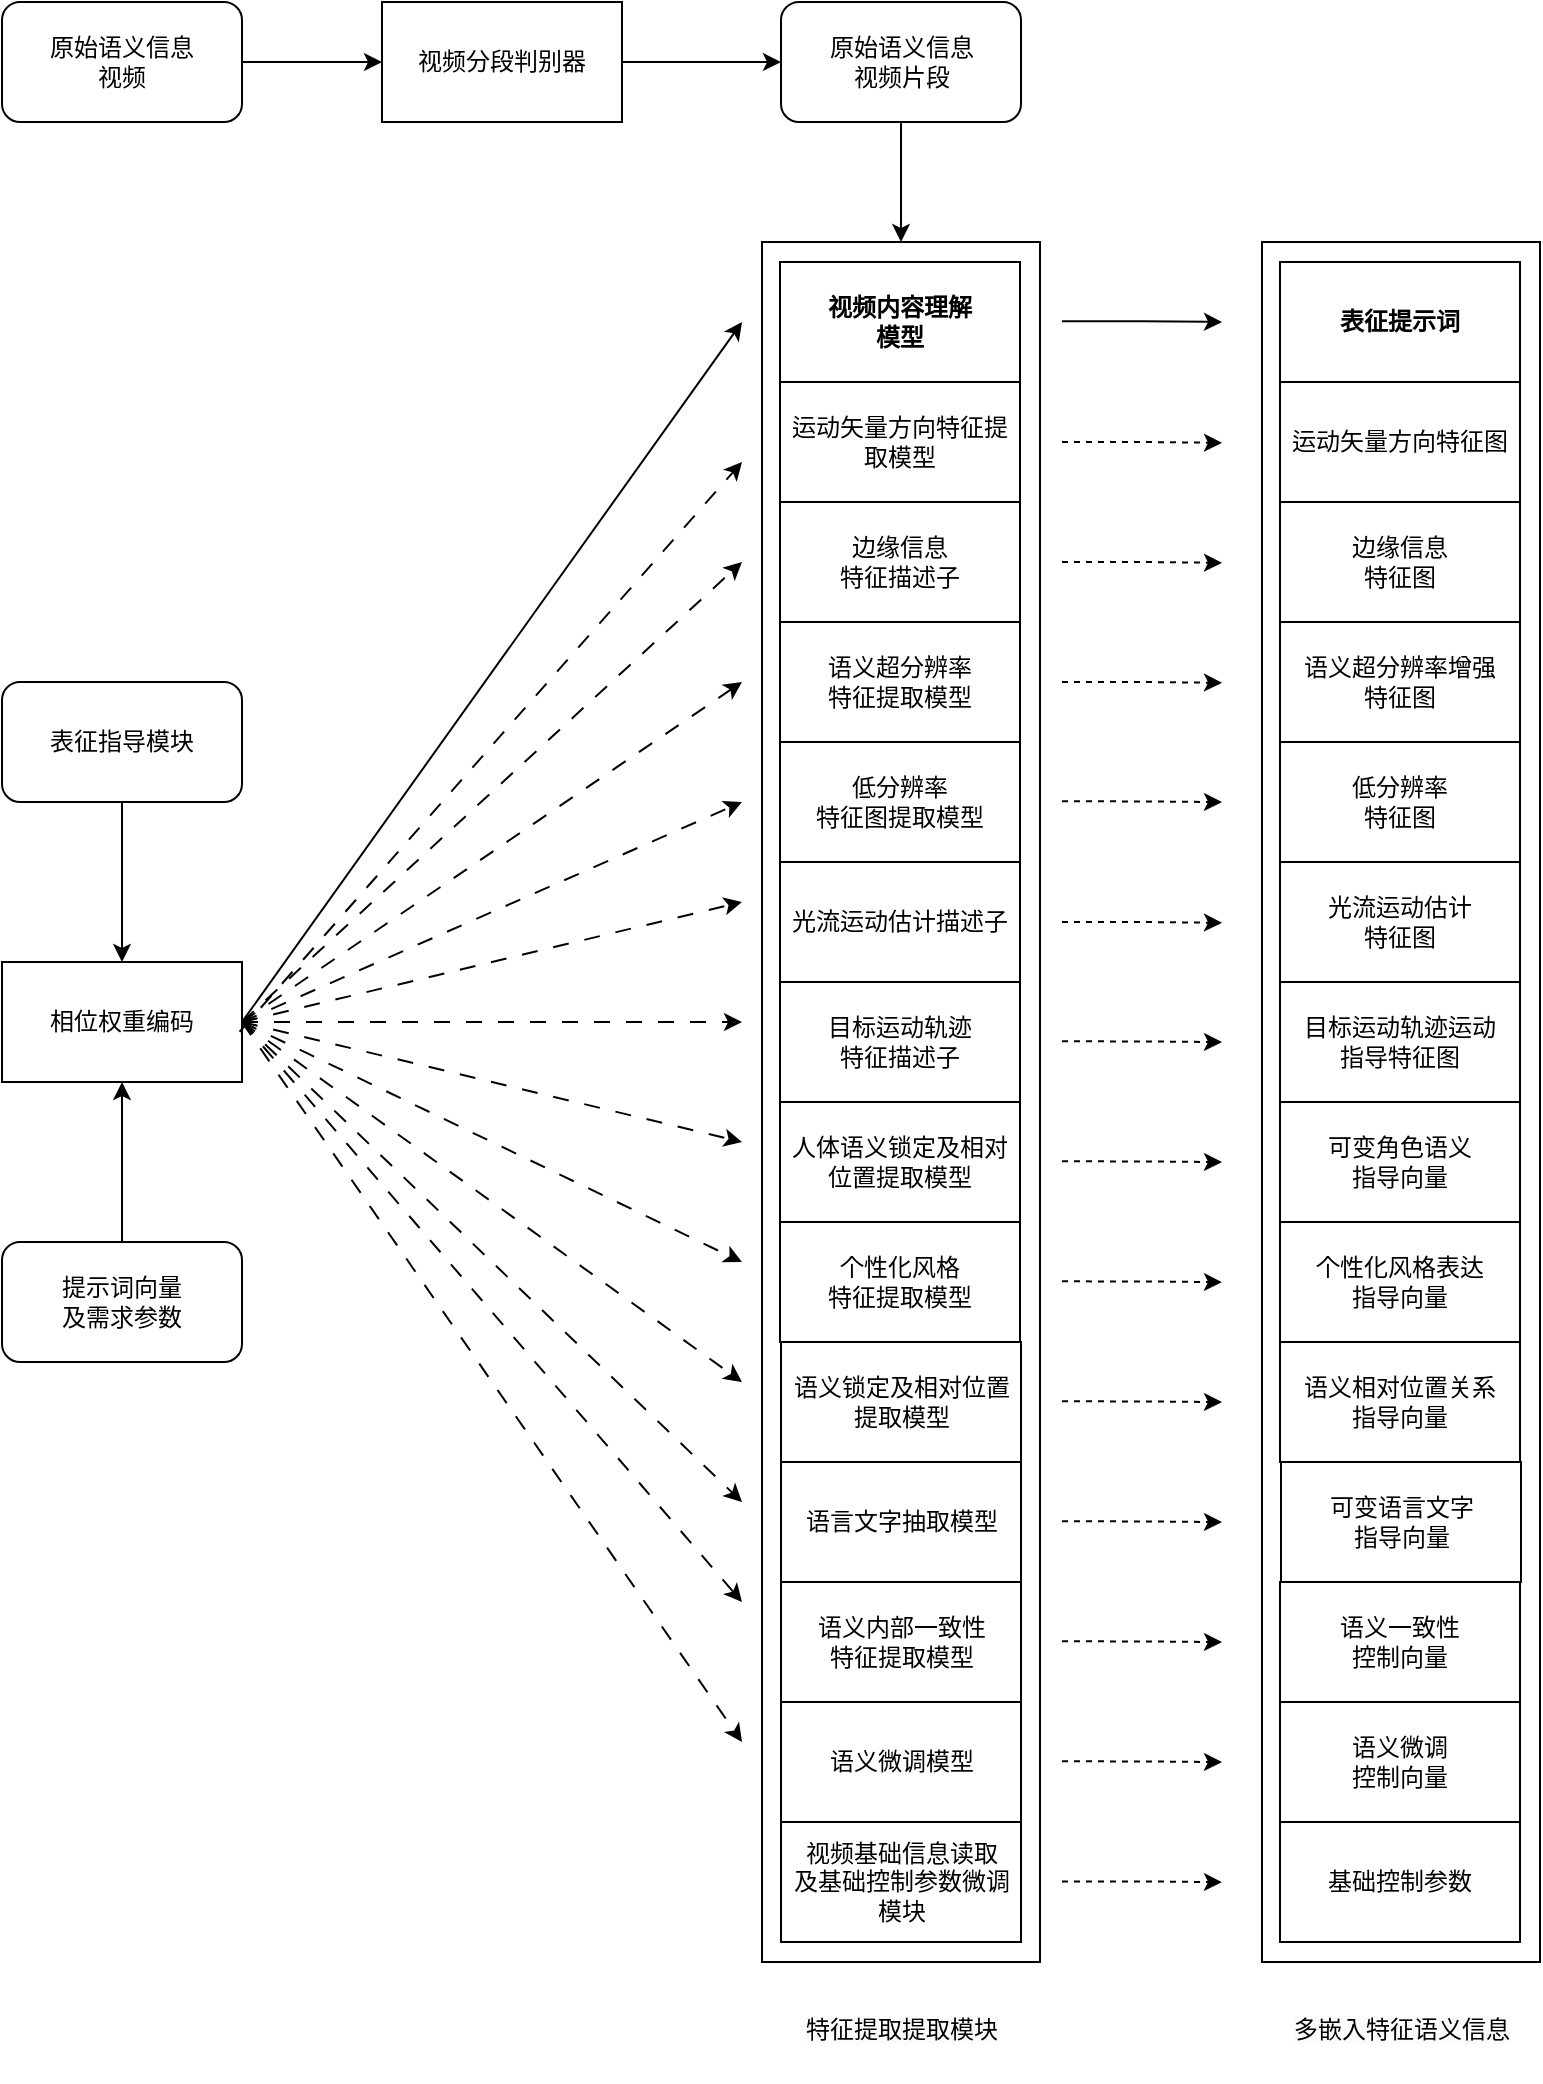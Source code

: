 <mxfile version="24.6.4" type="github">
  <diagram name="第 1 页" id="JpJuvLmKtG-MRXJeiW7m">
    <mxGraphModel dx="815" dy="-375" grid="1" gridSize="10" guides="1" tooltips="1" connect="1" arrows="1" fold="1" page="1" pageScale="1" pageWidth="1169" pageHeight="827" math="0" shadow="0">
      <root>
        <mxCell id="0" />
        <mxCell id="1" parent="0" />
        <mxCell id="MxfFoUVx61xuFkuIelYx-3" value="提示词向量&lt;div&gt;及需求参数&lt;/div&gt;" style="rounded=1;whiteSpace=wrap;html=1;" parent="1" vertex="1">
          <mxGeometry x="540" y="1560" width="120" height="60" as="geometry" />
        </mxCell>
        <mxCell id="tYisujq_Tc-ig6ptFAuq-2" style="edgeStyle=orthogonalEdgeStyle;rounded=0;orthogonalLoop=1;jettySize=auto;html=1;entryX=0.5;entryY=0;entryDx=0;entryDy=0;" parent="1" source="MxfFoUVx61xuFkuIelYx-4" target="MxfFoUVx61xuFkuIelYx-40" edge="1">
          <mxGeometry relative="1" as="geometry" />
        </mxCell>
        <mxCell id="MxfFoUVx61xuFkuIelYx-4" value="原始语义信息&lt;br&gt;视频片段" style="rounded=1;whiteSpace=wrap;html=1;" parent="1" vertex="1">
          <mxGeometry x="929.5" y="940" width="120" height="60" as="geometry" />
        </mxCell>
        <mxCell id="tYisujq_Tc-ig6ptFAuq-1" style="edgeStyle=orthogonalEdgeStyle;rounded=0;orthogonalLoop=1;jettySize=auto;html=1;entryX=0.5;entryY=0;entryDx=0;entryDy=0;" parent="1" source="MxfFoUVx61xuFkuIelYx-5" target="MxfFoUVx61xuFkuIelYx-7" edge="1">
          <mxGeometry relative="1" as="geometry" />
        </mxCell>
        <mxCell id="MxfFoUVx61xuFkuIelYx-5" value="表征指导模块" style="rounded=1;whiteSpace=wrap;html=1;" parent="1" vertex="1">
          <mxGeometry x="540" y="1280" width="120" height="60" as="geometry" />
        </mxCell>
        <mxCell id="MxfFoUVx61xuFkuIelYx-7" value="相位权重编码" style="rounded=0;whiteSpace=wrap;html=1;" parent="1" vertex="1">
          <mxGeometry x="540" y="1420" width="120" height="60" as="geometry" />
        </mxCell>
        <mxCell id="MxfFoUVx61xuFkuIelYx-16" value="" style="rounded=0;whiteSpace=wrap;html=1;" parent="1" vertex="1">
          <mxGeometry x="1170" y="1060" width="139" height="860" as="geometry" />
        </mxCell>
        <mxCell id="MxfFoUVx61xuFkuIelYx-22" value="&lt;span style=&quot;color: rgb(0, 0, 0); font-family: Helvetica; font-size: 12px; font-style: normal; font-variant-ligatures: normal; font-variant-caps: normal; font-weight: 400; letter-spacing: normal; orphans: 2; text-align: center; text-indent: 0px; text-transform: none; widows: 2; word-spacing: 0px; -webkit-text-stroke-width: 0px; white-space: normal; background-color: rgb(251, 251, 251); text-decoration-thickness: initial; text-decoration-style: initial; text-decoration-color: initial; display: inline !important; float: none;&quot;&gt;特征提取提取模块&lt;/span&gt;" style="text;whiteSpace=wrap;html=1;" parent="1" vertex="1">
          <mxGeometry x="939.5" y="1940" width="110" height="40" as="geometry" />
        </mxCell>
        <mxCell id="MxfFoUVx61xuFkuIelYx-27" value="边缘信息&lt;div&gt;特征图&lt;/div&gt;" style="rounded=0;whiteSpace=wrap;html=1;" parent="1" vertex="1">
          <mxGeometry x="1179" y="1190" width="120" height="60" as="geometry" />
        </mxCell>
        <mxCell id="MxfFoUVx61xuFkuIelYx-28" value="&lt;b&gt;表征提示词&lt;/b&gt;" style="rounded=0;whiteSpace=wrap;html=1;" parent="1" vertex="1">
          <mxGeometry x="1179" y="1070" width="120" height="60" as="geometry" />
        </mxCell>
        <mxCell id="MxfFoUVx61xuFkuIelYx-29" value="目标运动轨迹运动&lt;div&gt;指导特征图&lt;/div&gt;" style="rounded=0;whiteSpace=wrap;html=1;" parent="1" vertex="1">
          <mxGeometry x="1179" y="1430" width="120" height="60" as="geometry" />
        </mxCell>
        <mxCell id="MxfFoUVx61xuFkuIelYx-31" value="语义超分辨率增强&lt;div&gt;特征图&lt;/div&gt;" style="rounded=0;whiteSpace=wrap;html=1;" parent="1" vertex="1">
          <mxGeometry x="1179" y="1250" width="120" height="60" as="geometry" />
        </mxCell>
        <mxCell id="MxfFoUVx61xuFkuIelYx-32" value="可变语言文字&lt;div&gt;指导向量&lt;/div&gt;" style="rounded=0;whiteSpace=wrap;html=1;" parent="1" vertex="1">
          <mxGeometry x="1179.5" y="1670" width="120" height="60" as="geometry" />
        </mxCell>
        <mxCell id="MxfFoUVx61xuFkuIelYx-33" value="&lt;div&gt;可变角色语义&lt;/div&gt;&lt;div&gt;指导向量&lt;/div&gt;" style="rounded=0;whiteSpace=wrap;html=1;" parent="1" vertex="1">
          <mxGeometry x="1179" y="1490" width="120" height="60" as="geometry" />
        </mxCell>
        <mxCell id="MxfFoUVx61xuFkuIelYx-34" value="&lt;div&gt;个性化风格表达&lt;/div&gt;&lt;div&gt;指导向量&lt;/div&gt;" style="rounded=0;whiteSpace=wrap;html=1;" parent="1" vertex="1">
          <mxGeometry x="1179" y="1550" width="120" height="60" as="geometry" />
        </mxCell>
        <mxCell id="MxfFoUVx61xuFkuIelYx-35" value="&lt;div&gt;低分辨率&lt;/div&gt;&lt;div&gt;特征图&lt;/div&gt;" style="rounded=0;whiteSpace=wrap;html=1;" parent="1" vertex="1">
          <mxGeometry x="1179" y="1310" width="120" height="60" as="geometry" />
        </mxCell>
        <mxCell id="MxfFoUVx61xuFkuIelYx-36" value="运动矢量方向特征图" style="rounded=0;whiteSpace=wrap;html=1;" parent="1" vertex="1">
          <mxGeometry x="1179" y="1130" width="120" height="60" as="geometry" />
        </mxCell>
        <mxCell id="MxfFoUVx61xuFkuIelYx-37" value="&lt;div&gt;光流运动估计&lt;/div&gt;&lt;div&gt;特征图&lt;/div&gt;" style="rounded=0;whiteSpace=wrap;html=1;" parent="1" vertex="1">
          <mxGeometry x="1179" y="1370" width="120" height="60" as="geometry" />
        </mxCell>
        <mxCell id="MxfFoUVx61xuFkuIelYx-38" value="&lt;div&gt;语义一致性&lt;/div&gt;&lt;div&gt;控制向量&lt;/div&gt;" style="rounded=0;whiteSpace=wrap;html=1;" parent="1" vertex="1">
          <mxGeometry x="1179" y="1730" width="120" height="60" as="geometry" />
        </mxCell>
        <mxCell id="MxfFoUVx61xuFkuIelYx-39" value="&lt;div&gt;基础控制参数&lt;/div&gt;" style="rounded=0;whiteSpace=wrap;html=1;" parent="1" vertex="1">
          <mxGeometry x="1179" y="1850" width="120" height="60" as="geometry" />
        </mxCell>
        <mxCell id="MxfFoUVx61xuFkuIelYx-40" value="" style="rounded=0;whiteSpace=wrap;html=1;" parent="1" vertex="1">
          <mxGeometry x="920" y="1060" width="139" height="860" as="geometry" />
        </mxCell>
        <mxCell id="MxfFoUVx61xuFkuIelYx-41" value="边缘信息&lt;div&gt;特征描述子&lt;/div&gt;" style="rounded=0;whiteSpace=wrap;html=1;" parent="1" vertex="1">
          <mxGeometry x="929" y="1190" width="120" height="60" as="geometry" />
        </mxCell>
        <mxCell id="MxfFoUVx61xuFkuIelYx-55" style="edgeStyle=orthogonalEdgeStyle;rounded=0;orthogonalLoop=1;jettySize=auto;html=1;" parent="1" edge="1">
          <mxGeometry relative="1" as="geometry">
            <mxPoint x="1150" y="1100" as="targetPoint" />
            <mxPoint x="1070" y="1099.61" as="sourcePoint" />
            <Array as="points">
              <mxPoint x="1110" y="1099.61" />
              <mxPoint x="1110" y="1099.61" />
            </Array>
          </mxGeometry>
        </mxCell>
        <mxCell id="MxfFoUVx61xuFkuIelYx-42" value="&lt;b&gt;视频内容理解&lt;/b&gt;&lt;div&gt;&lt;b&gt;模型&lt;/b&gt;&lt;/div&gt;" style="rounded=0;whiteSpace=wrap;html=1;" parent="1" vertex="1">
          <mxGeometry x="929" y="1070" width="120" height="60" as="geometry" />
        </mxCell>
        <mxCell id="MxfFoUVx61xuFkuIelYx-43" value="目标运动轨迹&lt;div&gt;特征描述子&lt;/div&gt;" style="rounded=0;whiteSpace=wrap;html=1;" parent="1" vertex="1">
          <mxGeometry x="929" y="1430" width="120" height="60" as="geometry" />
        </mxCell>
        <mxCell id="MxfFoUVx61xuFkuIelYx-44" value="语义锁定及相对位置提取模型" style="rounded=0;whiteSpace=wrap;html=1;" parent="1" vertex="1">
          <mxGeometry x="929.5" y="1610" width="120" height="60" as="geometry" />
        </mxCell>
        <mxCell id="MxfFoUVx61xuFkuIelYx-45" value="语义超分辨率&lt;div&gt;特征提取模型&lt;/div&gt;" style="rounded=0;whiteSpace=wrap;html=1;" parent="1" vertex="1">
          <mxGeometry x="929" y="1250" width="120" height="60" as="geometry" />
        </mxCell>
        <mxCell id="MxfFoUVx61xuFkuIelYx-46" value="语言文字抽取&lt;span style=&quot;background-color: initial;&quot;&gt;模型&lt;/span&gt;" style="rounded=0;whiteSpace=wrap;html=1;" parent="1" vertex="1">
          <mxGeometry x="929.5" y="1670" width="120" height="60" as="geometry" />
        </mxCell>
        <mxCell id="MxfFoUVx61xuFkuIelYx-47" value="&lt;div&gt;人体语义锁定及相对位置提取模型&lt;/div&gt;" style="rounded=0;whiteSpace=wrap;html=1;" parent="1" vertex="1">
          <mxGeometry x="929" y="1490" width="120" height="60" as="geometry" />
        </mxCell>
        <mxCell id="MxfFoUVx61xuFkuIelYx-48" value="&lt;div&gt;个性化风格&lt;/div&gt;&lt;div&gt;特征提取模型&lt;/div&gt;" style="rounded=0;whiteSpace=wrap;html=1;" parent="1" vertex="1">
          <mxGeometry x="929" y="1550" width="120" height="60" as="geometry" />
        </mxCell>
        <mxCell id="MxfFoUVx61xuFkuIelYx-49" value="&lt;div&gt;低分辨率&lt;/div&gt;&lt;div&gt;特征图提取模型&lt;/div&gt;" style="rounded=0;whiteSpace=wrap;html=1;" parent="1" vertex="1">
          <mxGeometry x="929" y="1310" width="120" height="60" as="geometry" />
        </mxCell>
        <mxCell id="MxfFoUVx61xuFkuIelYx-50" value="运动矢量方向特征提取模型" style="rounded=0;whiteSpace=wrap;html=1;" parent="1" vertex="1">
          <mxGeometry x="929" y="1130" width="120" height="60" as="geometry" />
        </mxCell>
        <mxCell id="MxfFoUVx61xuFkuIelYx-51" value="&lt;div&gt;光流运动估计描述子&lt;/div&gt;" style="rounded=0;whiteSpace=wrap;html=1;" parent="1" vertex="1">
          <mxGeometry x="929" y="1370" width="120" height="60" as="geometry" />
        </mxCell>
        <mxCell id="MxfFoUVx61xuFkuIelYx-52" value="&lt;div&gt;语义内部一致性&lt;/div&gt;&lt;div&gt;特征&lt;span style=&quot;background-color: initial;&quot;&gt;提取模型&lt;/span&gt;&lt;/div&gt;" style="rounded=0;whiteSpace=wrap;html=1;" parent="1" vertex="1">
          <mxGeometry x="929.5" y="1730" width="120" height="60" as="geometry" />
        </mxCell>
        <mxCell id="MxfFoUVx61xuFkuIelYx-53" value="&lt;div&gt;视频基础信息读取&lt;/div&gt;&lt;div&gt;及基础控制参数微调模块&lt;/div&gt;" style="rounded=0;whiteSpace=wrap;html=1;" parent="1" vertex="1">
          <mxGeometry x="929.5" y="1850" width="120" height="60" as="geometry" />
        </mxCell>
        <mxCell id="MxfFoUVx61xuFkuIelYx-54" value="&lt;span style=&quot;color: rgb(0, 0, 0); font-family: Helvetica; font-size: 12px; font-style: normal; font-variant-ligatures: normal; font-variant-caps: normal; font-weight: 400; letter-spacing: normal; orphans: 2; text-align: center; text-indent: 0px; text-transform: none; widows: 2; word-spacing: 0px; -webkit-text-stroke-width: 0px; white-space: normal; background-color: rgb(251, 251, 251); text-decoration-thickness: initial; text-decoration-style: initial; text-decoration-color: initial; display: inline !important; float: none;&quot;&gt;多嵌入特征语义信息&lt;/span&gt;" style="text;whiteSpace=wrap;html=1;" parent="1" vertex="1">
          <mxGeometry x="1183.5" y="1940" width="111" height="40" as="geometry" />
        </mxCell>
        <mxCell id="MxfFoUVx61xuFkuIelYx-57" value="" style="endArrow=classic;html=1;rounded=0;exitX=1;exitY=0.5;exitDx=0;exitDy=0;" parent="1" source="MxfFoUVx61xuFkuIelYx-7" edge="1">
          <mxGeometry width="50" height="50" relative="1" as="geometry">
            <mxPoint x="850" y="1160" as="sourcePoint" />
            <mxPoint x="910" y="1100" as="targetPoint" />
          </mxGeometry>
        </mxCell>
        <mxCell id="MxfFoUVx61xuFkuIelYx-59" value="" style="endArrow=classic;html=1;rounded=0;dashed=1;dashPattern=8 8;exitX=0.99;exitY=0.581;exitDx=0;exitDy=0;exitPerimeter=0;" parent="1" source="MxfFoUVx61xuFkuIelYx-7" edge="1">
          <mxGeometry width="50" height="50" relative="1" as="geometry">
            <mxPoint x="790" y="1450" as="sourcePoint" />
            <mxPoint x="910" y="1170" as="targetPoint" />
          </mxGeometry>
        </mxCell>
        <mxCell id="MxfFoUVx61xuFkuIelYx-60" value="" style="endArrow=classic;html=1;rounded=0;dashed=1;dashPattern=8 8;exitX=1;exitY=0.5;exitDx=0;exitDy=0;" parent="1" source="MxfFoUVx61xuFkuIelYx-7" edge="1">
          <mxGeometry width="50" height="50" relative="1" as="geometry">
            <mxPoint x="790" y="1450" as="sourcePoint" />
            <mxPoint x="910" y="1220" as="targetPoint" />
          </mxGeometry>
        </mxCell>
        <mxCell id="MxfFoUVx61xuFkuIelYx-61" value="" style="endArrow=classic;html=1;rounded=0;dashed=1;dashPattern=8 8;exitX=1;exitY=0.5;exitDx=0;exitDy=0;" parent="1" source="MxfFoUVx61xuFkuIelYx-7" edge="1">
          <mxGeometry width="50" height="50" relative="1" as="geometry">
            <mxPoint x="790" y="1450" as="sourcePoint" />
            <mxPoint x="910" y="1280" as="targetPoint" />
          </mxGeometry>
        </mxCell>
        <mxCell id="MxfFoUVx61xuFkuIelYx-62" value="" style="endArrow=classic;html=1;rounded=0;dashed=1;dashPattern=8 8;exitX=1;exitY=0.5;exitDx=0;exitDy=0;" parent="1" source="MxfFoUVx61xuFkuIelYx-7" edge="1">
          <mxGeometry width="50" height="50" relative="1" as="geometry">
            <mxPoint x="790" y="1450" as="sourcePoint" />
            <mxPoint x="910" y="1340" as="targetPoint" />
          </mxGeometry>
        </mxCell>
        <mxCell id="MxfFoUVx61xuFkuIelYx-63" value="" style="endArrow=classic;html=1;rounded=0;dashed=1;dashPattern=8 8;exitX=1;exitY=0.5;exitDx=0;exitDy=0;" parent="1" source="MxfFoUVx61xuFkuIelYx-7" edge="1">
          <mxGeometry width="50" height="50" relative="1" as="geometry">
            <mxPoint x="790" y="1450" as="sourcePoint" />
            <mxPoint x="910" y="1390" as="targetPoint" />
          </mxGeometry>
        </mxCell>
        <mxCell id="MxfFoUVx61xuFkuIelYx-64" value="" style="endArrow=classic;html=1;rounded=0;dashed=1;dashPattern=8 8;exitX=1;exitY=0.5;exitDx=0;exitDy=0;" parent="1" source="MxfFoUVx61xuFkuIelYx-7" edge="1">
          <mxGeometry width="50" height="50" relative="1" as="geometry">
            <mxPoint x="790" y="1450" as="sourcePoint" />
            <mxPoint x="910" y="1450" as="targetPoint" />
          </mxGeometry>
        </mxCell>
        <mxCell id="MxfFoUVx61xuFkuIelYx-65" value="" style="endArrow=classic;html=1;rounded=0;dashed=1;dashPattern=8 8;exitX=1;exitY=0.5;exitDx=0;exitDy=0;" parent="1" source="MxfFoUVx61xuFkuIelYx-7" edge="1">
          <mxGeometry width="50" height="50" relative="1" as="geometry">
            <mxPoint x="790" y="1790" as="sourcePoint" />
            <mxPoint x="910" y="1510" as="targetPoint" />
          </mxGeometry>
        </mxCell>
        <mxCell id="MxfFoUVx61xuFkuIelYx-66" value="" style="endArrow=classic;html=1;rounded=0;dashed=1;dashPattern=8 8;exitX=1;exitY=0.5;exitDx=0;exitDy=0;" parent="1" source="MxfFoUVx61xuFkuIelYx-7" edge="1">
          <mxGeometry width="50" height="50" relative="1" as="geometry">
            <mxPoint x="790" y="1850" as="sourcePoint" />
            <mxPoint x="910" y="1570" as="targetPoint" />
          </mxGeometry>
        </mxCell>
        <mxCell id="MxfFoUVx61xuFkuIelYx-67" value="" style="endArrow=classic;html=1;rounded=0;dashed=1;dashPattern=8 8;exitX=1;exitY=0.5;exitDx=0;exitDy=0;" parent="1" source="MxfFoUVx61xuFkuIelYx-7" edge="1">
          <mxGeometry width="50" height="50" relative="1" as="geometry">
            <mxPoint x="790" y="1910" as="sourcePoint" />
            <mxPoint x="910" y="1630" as="targetPoint" />
          </mxGeometry>
        </mxCell>
        <mxCell id="MxfFoUVx61xuFkuIelYx-68" value="" style="endArrow=classic;html=1;rounded=0;dashed=1;dashPattern=8 8;exitX=1;exitY=0.5;exitDx=0;exitDy=0;" parent="1" source="MxfFoUVx61xuFkuIelYx-7" edge="1">
          <mxGeometry width="50" height="50" relative="1" as="geometry">
            <mxPoint x="790" y="1550" as="sourcePoint" />
            <mxPoint x="910" y="1690" as="targetPoint" />
          </mxGeometry>
        </mxCell>
        <mxCell id="MxfFoUVx61xuFkuIelYx-69" value="" style="endArrow=classic;html=1;rounded=0;dashed=1;dashPattern=8 8;exitX=1;exitY=0.5;exitDx=0;exitDy=0;" parent="1" source="MxfFoUVx61xuFkuIelYx-7" edge="1">
          <mxGeometry width="50" height="50" relative="1" as="geometry">
            <mxPoint x="800" y="1610" as="sourcePoint" />
            <mxPoint x="910" y="1740" as="targetPoint" />
          </mxGeometry>
        </mxCell>
        <mxCell id="MxfFoUVx61xuFkuIelYx-70" value="" style="endArrow=classic;html=1;rounded=0;dashed=1;dashPattern=8 8;exitX=1;exitY=0.5;exitDx=0;exitDy=0;" parent="1" source="MxfFoUVx61xuFkuIelYx-7" edge="1">
          <mxGeometry width="50" height="50" relative="1" as="geometry">
            <mxPoint x="790" y="1640" as="sourcePoint" />
            <mxPoint x="910" y="1810" as="targetPoint" />
          </mxGeometry>
        </mxCell>
        <mxCell id="MxfFoUVx61xuFkuIelYx-71" style="edgeStyle=orthogonalEdgeStyle;rounded=0;orthogonalLoop=1;jettySize=auto;html=1;dashed=1;" parent="1" edge="1">
          <mxGeometry relative="1" as="geometry">
            <mxPoint x="1150" y="1160.43" as="targetPoint" />
            <mxPoint x="1070" y="1160.04" as="sourcePoint" />
            <Array as="points">
              <mxPoint x="1110" y="1160.04" />
              <mxPoint x="1110" y="1160.04" />
            </Array>
          </mxGeometry>
        </mxCell>
        <mxCell id="MxfFoUVx61xuFkuIelYx-72" style="edgeStyle=orthogonalEdgeStyle;rounded=0;orthogonalLoop=1;jettySize=auto;html=1;dashed=1;" parent="1" edge="1">
          <mxGeometry relative="1" as="geometry">
            <mxPoint x="1150" y="1220.43" as="targetPoint" />
            <mxPoint x="1070" y="1220.04" as="sourcePoint" />
            <Array as="points">
              <mxPoint x="1110" y="1220.04" />
              <mxPoint x="1110" y="1220.04" />
            </Array>
          </mxGeometry>
        </mxCell>
        <mxCell id="MxfFoUVx61xuFkuIelYx-73" style="edgeStyle=orthogonalEdgeStyle;rounded=0;orthogonalLoop=1;jettySize=auto;html=1;dashed=1;" parent="1" edge="1">
          <mxGeometry relative="1" as="geometry">
            <mxPoint x="1150" y="1280.39" as="targetPoint" />
            <mxPoint x="1070" y="1280" as="sourcePoint" />
            <Array as="points">
              <mxPoint x="1110" y="1280" />
              <mxPoint x="1110" y="1280" />
            </Array>
          </mxGeometry>
        </mxCell>
        <mxCell id="MxfFoUVx61xuFkuIelYx-74" style="edgeStyle=orthogonalEdgeStyle;rounded=0;orthogonalLoop=1;jettySize=auto;html=1;dashed=1;" parent="1" edge="1">
          <mxGeometry relative="1" as="geometry">
            <mxPoint x="1150" y="1340.05" as="targetPoint" />
            <mxPoint x="1070" y="1339.66" as="sourcePoint" />
            <Array as="points">
              <mxPoint x="1110" y="1339.66" />
              <mxPoint x="1110" y="1339.66" />
            </Array>
          </mxGeometry>
        </mxCell>
        <mxCell id="MxfFoUVx61xuFkuIelYx-75" style="edgeStyle=orthogonalEdgeStyle;rounded=0;orthogonalLoop=1;jettySize=auto;html=1;dashed=1;" parent="1" edge="1">
          <mxGeometry relative="1" as="geometry">
            <mxPoint x="1150" y="1400.39" as="targetPoint" />
            <mxPoint x="1070" y="1400" as="sourcePoint" />
            <Array as="points">
              <mxPoint x="1110" y="1400" />
              <mxPoint x="1110" y="1400" />
            </Array>
          </mxGeometry>
        </mxCell>
        <mxCell id="MxfFoUVx61xuFkuIelYx-76" style="edgeStyle=orthogonalEdgeStyle;rounded=0;orthogonalLoop=1;jettySize=auto;html=1;dashed=1;" parent="1" edge="1">
          <mxGeometry relative="1" as="geometry">
            <mxPoint x="1150" y="1460.06" as="targetPoint" />
            <mxPoint x="1070" y="1459.67" as="sourcePoint" />
            <Array as="points">
              <mxPoint x="1110" y="1459.67" />
              <mxPoint x="1110" y="1459.67" />
            </Array>
          </mxGeometry>
        </mxCell>
        <mxCell id="MxfFoUVx61xuFkuIelYx-77" style="edgeStyle=orthogonalEdgeStyle;rounded=0;orthogonalLoop=1;jettySize=auto;html=1;dashed=1;" parent="1" edge="1">
          <mxGeometry relative="1" as="geometry">
            <mxPoint x="1150" y="1520.06" as="targetPoint" />
            <mxPoint x="1070" y="1519.67" as="sourcePoint" />
            <Array as="points">
              <mxPoint x="1110" y="1519.67" />
              <mxPoint x="1110" y="1519.67" />
            </Array>
          </mxGeometry>
        </mxCell>
        <mxCell id="MxfFoUVx61xuFkuIelYx-78" style="edgeStyle=orthogonalEdgeStyle;rounded=0;orthogonalLoop=1;jettySize=auto;html=1;dashed=1;" parent="1" edge="1">
          <mxGeometry relative="1" as="geometry">
            <mxPoint x="1150" y="1580.07" as="targetPoint" />
            <mxPoint x="1070" y="1579.68" as="sourcePoint" />
            <Array as="points">
              <mxPoint x="1110" y="1579.68" />
              <mxPoint x="1110" y="1579.68" />
            </Array>
          </mxGeometry>
        </mxCell>
        <mxCell id="MxfFoUVx61xuFkuIelYx-79" style="edgeStyle=orthogonalEdgeStyle;rounded=0;orthogonalLoop=1;jettySize=auto;html=1;dashed=1;" parent="1" edge="1">
          <mxGeometry relative="1" as="geometry">
            <mxPoint x="1150" y="1640.06" as="targetPoint" />
            <mxPoint x="1070" y="1639.67" as="sourcePoint" />
            <Array as="points">
              <mxPoint x="1110" y="1639.67" />
              <mxPoint x="1110" y="1639.67" />
            </Array>
          </mxGeometry>
        </mxCell>
        <mxCell id="MxfFoUVx61xuFkuIelYx-80" style="edgeStyle=orthogonalEdgeStyle;rounded=0;orthogonalLoop=1;jettySize=auto;html=1;dashed=1;" parent="1" edge="1">
          <mxGeometry relative="1" as="geometry">
            <mxPoint x="1150" y="1700.05" as="targetPoint" />
            <mxPoint x="1070" y="1699.66" as="sourcePoint" />
            <Array as="points">
              <mxPoint x="1110" y="1699.66" />
              <mxPoint x="1110" y="1699.66" />
            </Array>
          </mxGeometry>
        </mxCell>
        <mxCell id="MxfFoUVx61xuFkuIelYx-81" style="edgeStyle=orthogonalEdgeStyle;rounded=0;orthogonalLoop=1;jettySize=auto;html=1;dashed=1;" parent="1" edge="1">
          <mxGeometry relative="1" as="geometry">
            <mxPoint x="1150" y="1760.06" as="targetPoint" />
            <mxPoint x="1070" y="1759.67" as="sourcePoint" />
            <Array as="points">
              <mxPoint x="1110" y="1759.67" />
              <mxPoint x="1110" y="1759.67" />
            </Array>
          </mxGeometry>
        </mxCell>
        <mxCell id="MxfFoUVx61xuFkuIelYx-82" style="edgeStyle=orthogonalEdgeStyle;rounded=0;orthogonalLoop=1;jettySize=auto;html=1;dashed=1;" parent="1" edge="1">
          <mxGeometry relative="1" as="geometry">
            <mxPoint x="1150" y="1820.06" as="targetPoint" />
            <mxPoint x="1070" y="1819.67" as="sourcePoint" />
            <Array as="points">
              <mxPoint x="1110" y="1819.67" />
              <mxPoint x="1110" y="1819.67" />
            </Array>
          </mxGeometry>
        </mxCell>
        <mxCell id="tYisujq_Tc-ig6ptFAuq-3" style="edgeStyle=orthogonalEdgeStyle;rounded=0;orthogonalLoop=1;jettySize=auto;html=1;entryX=0.5;entryY=1;entryDx=0;entryDy=0;" parent="1" source="MxfFoUVx61xuFkuIelYx-3" target="MxfFoUVx61xuFkuIelYx-7" edge="1">
          <mxGeometry relative="1" as="geometry" />
        </mxCell>
        <mxCell id="tYisujq_Tc-ig6ptFAuq-4" value="语义相对位置关系&lt;div&gt;指导向量&lt;/div&gt;" style="rounded=0;whiteSpace=wrap;html=1;" parent="1" vertex="1">
          <mxGeometry x="1179" y="1610" width="120" height="60" as="geometry" />
        </mxCell>
        <mxCell id="tYisujq_Tc-ig6ptFAuq-9" style="edgeStyle=orthogonalEdgeStyle;rounded=0;orthogonalLoop=1;jettySize=auto;html=1;entryX=0;entryY=0.5;entryDx=0;entryDy=0;" parent="1" source="tYisujq_Tc-ig6ptFAuq-5" target="tYisujq_Tc-ig6ptFAuq-8" edge="1">
          <mxGeometry relative="1" as="geometry" />
        </mxCell>
        <mxCell id="tYisujq_Tc-ig6ptFAuq-5" value="原始语义信息&lt;br&gt;视频" style="rounded=1;whiteSpace=wrap;html=1;" parent="1" vertex="1">
          <mxGeometry x="540" y="940" width="120" height="60" as="geometry" />
        </mxCell>
        <mxCell id="tYisujq_Tc-ig6ptFAuq-10" style="edgeStyle=orthogonalEdgeStyle;rounded=0;orthogonalLoop=1;jettySize=auto;html=1;entryX=0;entryY=0.5;entryDx=0;entryDy=0;" parent="1" source="tYisujq_Tc-ig6ptFAuq-8" target="MxfFoUVx61xuFkuIelYx-4" edge="1">
          <mxGeometry relative="1" as="geometry" />
        </mxCell>
        <mxCell id="tYisujq_Tc-ig6ptFAuq-8" value="视频分段判别器" style="rounded=0;whiteSpace=wrap;html=1;" parent="1" vertex="1">
          <mxGeometry x="730" y="940" width="120" height="60" as="geometry" />
        </mxCell>
        <mxCell id="t_GLIvbP3oK162fX5fWq-1" value="&lt;div&gt;语义微调&lt;span style=&quot;background-color: initial;&quot;&gt;模型&lt;/span&gt;&lt;/div&gt;" style="rounded=0;whiteSpace=wrap;html=1;" vertex="1" parent="1">
          <mxGeometry x="929.5" y="1790" width="120" height="60" as="geometry" />
        </mxCell>
        <mxCell id="t_GLIvbP3oK162fX5fWq-2" value="&lt;div&gt;语义微调&lt;/div&gt;&lt;div&gt;控制向量&lt;/div&gt;" style="rounded=0;whiteSpace=wrap;html=1;" vertex="1" parent="1">
          <mxGeometry x="1179" y="1790" width="120" height="60" as="geometry" />
        </mxCell>
        <mxCell id="t_GLIvbP3oK162fX5fWq-3" style="edgeStyle=orthogonalEdgeStyle;rounded=0;orthogonalLoop=1;jettySize=auto;html=1;dashed=1;" edge="1" parent="1">
          <mxGeometry relative="1" as="geometry">
            <mxPoint x="1150" y="1880.1" as="targetPoint" />
            <mxPoint x="1070" y="1879.71" as="sourcePoint" />
            <Array as="points">
              <mxPoint x="1110" y="1879.71" />
              <mxPoint x="1110" y="1879.71" />
            </Array>
          </mxGeometry>
        </mxCell>
      </root>
    </mxGraphModel>
  </diagram>
</mxfile>
